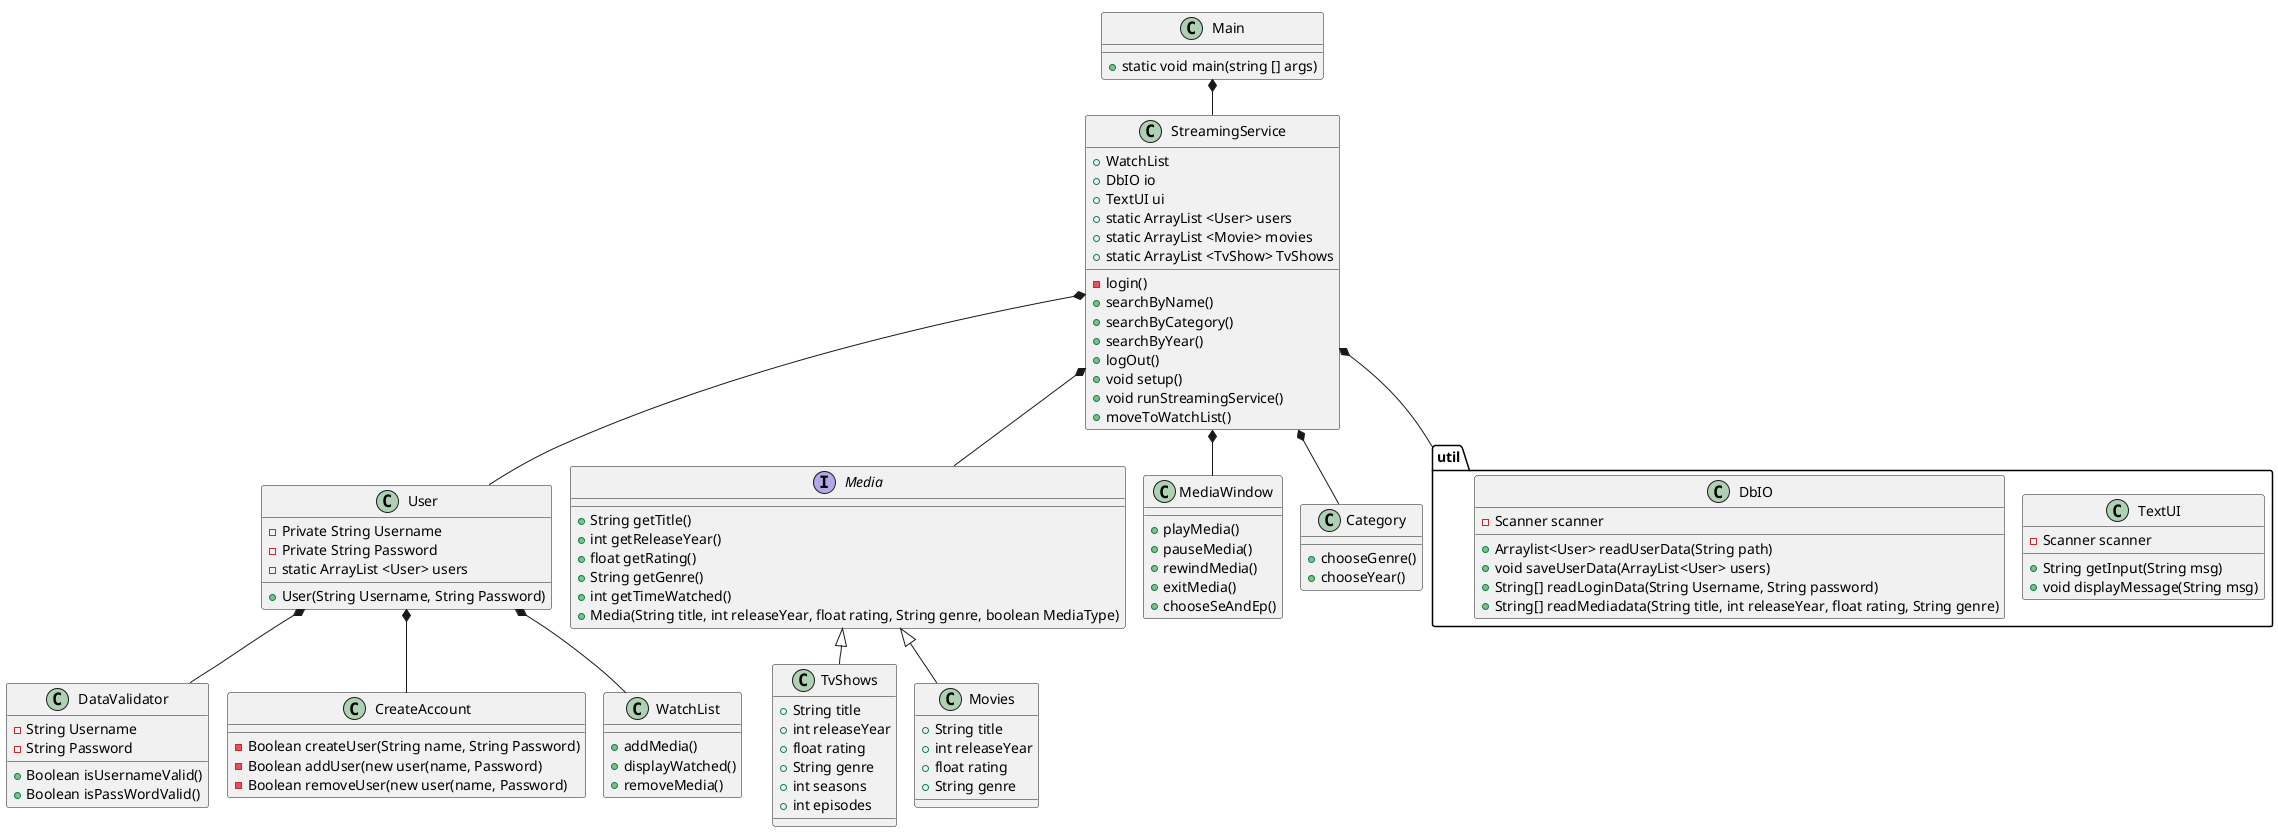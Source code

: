 @startuml
'Domænemodellen giver nye entity klasser
'Pakker, model og util
!pragma layout smetana

class Main
class User
class DataValidator
class CreateAccount
class WatchList
interface Media
class TvShows
class Movies
class MediaWindow
class Category
class StreamingService


package "util"{
       class TextUI
       class DbIO
}

Main *-- StreamingService
StreamingService *-- User
User *-- DataValidator
User *-- CreateAccount
User *-- WatchList
StreamingService *-- Media
Media <|-- Movies
Media <|-- TvShows
StreamingService *-- MediaWindow
StreamingService *-- util
StreamingService *-- Category

Main : + static void main(string [] args)


StreamingService : + WatchList
StreamingService : + DbIO io
StreamingService : + TextUI ui
StreamingService : + static ArrayList <User> users
StreamingService : + static ArrayList <Movie> movies
StreamingService : + static ArrayList <TvShow> TvShows
'---_new-----
StreamingService : - login()
StreamingService : + searchByName()
StreamingService : + searchByCategory()
StreamingService : + searchByYear()
StreamingService : + logOut()
StreamingService : + void setup()
StreamingService : + void runStreamingService()
StreamingService : + moveToWatchList()
'-----------

User : - Private String Username
User : - Private String Password
User : - static ArrayList <User> users
'---_new-----
User : + User(String Username, String Password)

'-----------
DataValidator : - String Username
DataValidator : - String Password
'---_new-----
DataValidator : + Boolean isUsernameValid()
DataValidator : + Boolean isPassWordValid()
'-----------

CreateAccount : - Boolean createUser(String name, String Password)
CreateAccount : - Boolean addUser(new user(name, Password)
CreateAccount : - Boolean removeUser(new user(name, Password)


WatchList : + addMedia()
WatchList : + displayWatched()
WatchList : + removeMedia()


Media : + String getTitle()
Media : + int getReleaseYear()
Media : + float getRating()
Media : + String getGenre()
Media : + int getTimeWatched()
'---_new-----
Media : + Media(String title, int releaseYear, float rating, String genre, boolean MediaType)
'-----------

TvShows : + String title
TvShows : + int releaseYear
TvShows : + float rating
TvShows : + String genre
TvShows : + int seasons
TvShows : + int episodes

Movies : + String title
Movies : + int releaseYear
Movies : + float rating
Movies : + String genre

MediaWindow : + playMedia()
MediaWindow : + pauseMedia()
MediaWindow : + rewindMedia()
MediaWindow : + exitMedia()
MediaWindow : + chooseSeAndEp()

Category : + chooseGenre()
Category : + chooseYear()

DbIO : - Scanner scanner
'---_new-----
DbIO : + Arraylist<User> readUserData(String path)
DbIO : + void saveUserData(ArrayList<User> users)
DbIO : + String[] readLoginData(String Username, String password)
DbIO : + String[] readMediadata(String title, int releaseYear, float rating, String genre)
'-----------

TextUI : + String getInput(String msg)
TextUI : - Scanner scanner
TextUI : + void displayMessage(String msg)

@enduml
